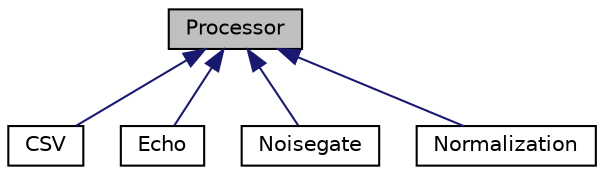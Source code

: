 digraph "Processor"
{
  edge [fontname="Helvetica",fontsize="10",labelfontname="Helvetica",labelfontsize="10"];
  node [fontname="Helvetica",fontsize="10",shape=record];
  Node0 [label="Processor",height=0.2,width=0.4,color="black", fillcolor="grey75", style="filled", fontcolor="black"];
  Node0 -> Node1 [dir="back",color="midnightblue",fontsize="10",style="solid"];
  Node1 [label="CSV",height=0.2,width=0.4,color="black", fillcolor="white", style="filled",URL="$classCSV.html"];
  Node0 -> Node2 [dir="back",color="midnightblue",fontsize="10",style="solid"];
  Node2 [label="Echo",height=0.2,width=0.4,color="black", fillcolor="white", style="filled",URL="$classEcho.html"];
  Node0 -> Node3 [dir="back",color="midnightblue",fontsize="10",style="solid"];
  Node3 [label="Noisegate",height=0.2,width=0.4,color="black", fillcolor="white", style="filled",URL="$classNoisegate.html"];
  Node0 -> Node4 [dir="back",color="midnightblue",fontsize="10",style="solid"];
  Node4 [label="Normalization",height=0.2,width=0.4,color="black", fillcolor="white", style="filled",URL="$classNormalization.html"];
}
